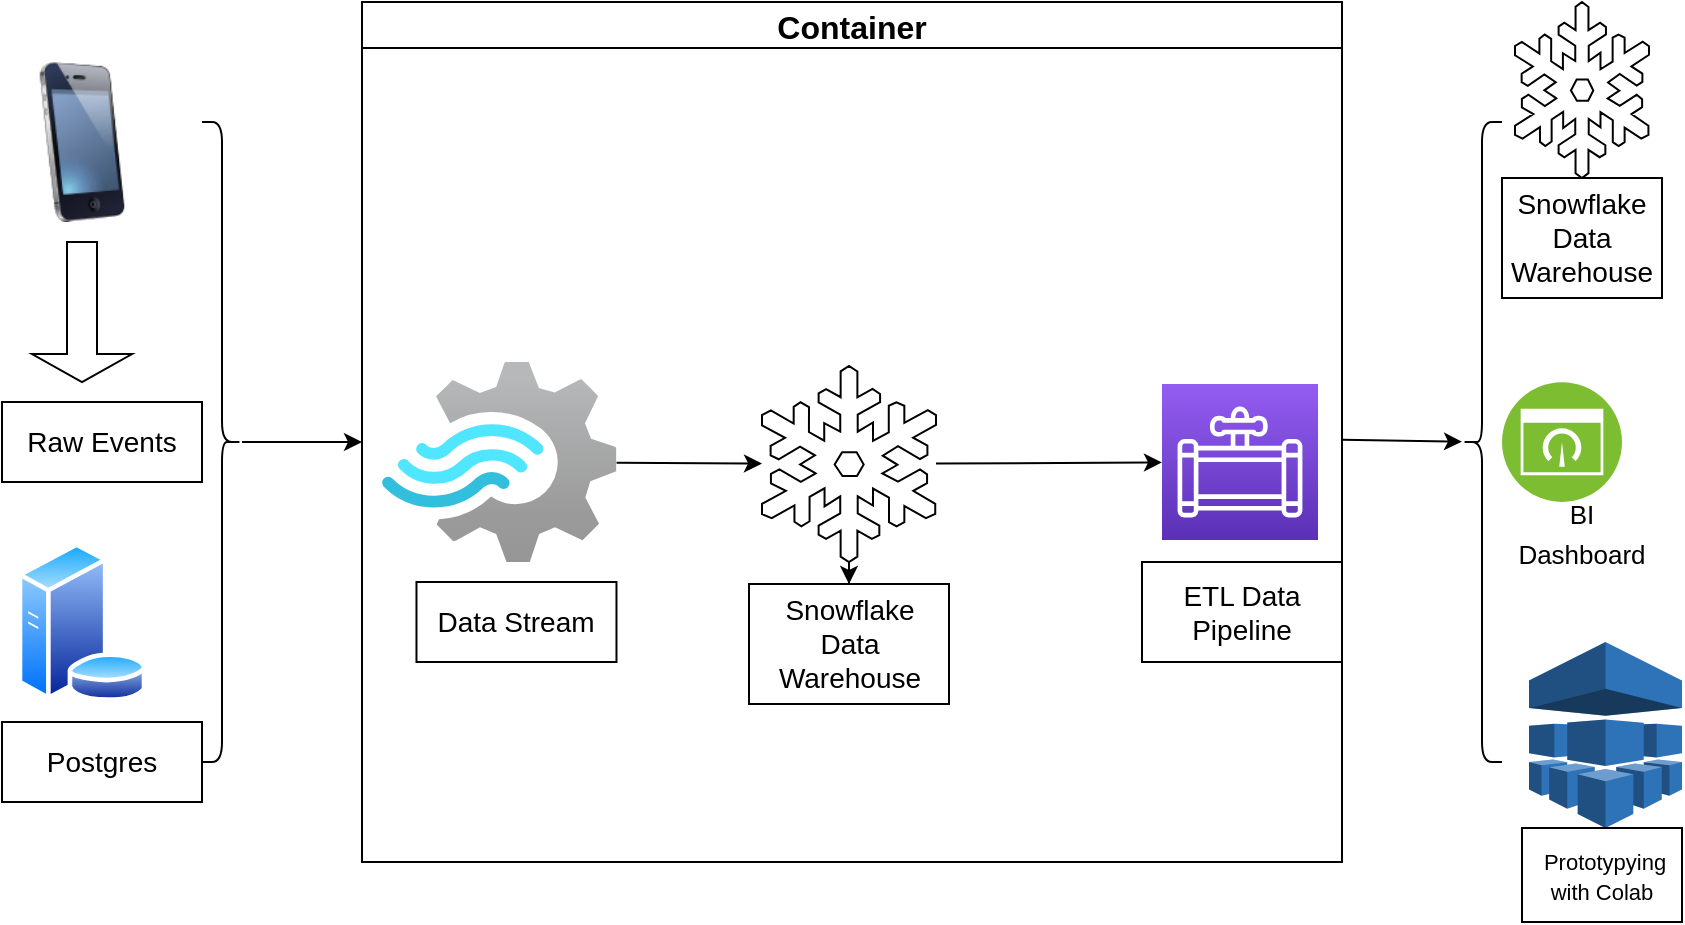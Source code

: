<mxfile>
    <diagram id="0BOTIzh6_wVNLvswh6f4" name="Page-1">
        <mxGraphModel dx="720" dy="700" grid="1" gridSize="10" guides="1" tooltips="1" connect="1" arrows="1" fold="1" page="1" pageScale="1" pageWidth="850" pageHeight="1100" math="0" shadow="0">
            <root>
                <mxCell id="0"/>
                <mxCell id="1" parent="0"/>
                <mxCell id="2" value="" style="image;html=1;image=img/lib/clip_art/telecommunication/iPhone_128x128.png" vertex="1" parent="1">
                    <mxGeometry x="10" y="120" width="80" height="80" as="geometry"/>
                </mxCell>
                <mxCell id="3" value="" style="shape=singleArrow;direction=south;whiteSpace=wrap;html=1;" vertex="1" parent="1">
                    <mxGeometry x="25" y="210" width="50" height="70" as="geometry"/>
                </mxCell>
                <UserObject label="&lt;font style=&quot;font-size: 14px;&quot;&gt;Raw Events&lt;/font&gt;" treeRoot="1" id="4">
                    <mxCell style="whiteSpace=wrap;html=1;align=center;treeFolding=1;treeMoving=1;newEdgeStyle={&quot;edgeStyle&quot;:&quot;elbowEdgeStyle&quot;,&quot;startArrow&quot;:&quot;none&quot;,&quot;endArrow&quot;:&quot;none&quot;};" vertex="1" parent="1">
                        <mxGeometry x="10" y="290" width="100" height="40" as="geometry"/>
                    </mxCell>
                </UserObject>
                <mxCell id="5" value="" style="aspect=fixed;perimeter=ellipsePerimeter;html=1;align=center;shadow=0;dashed=0;spacingTop=3;image;image=img/lib/active_directory/database_server.svg;fontSize=16;" vertex="1" parent="1">
                    <mxGeometry x="17.2" y="360" width="65.6" height="80" as="geometry"/>
                </mxCell>
                <UserObject label="&lt;font style=&quot;font-size: 14px;&quot;&gt;Postgres&lt;/font&gt;" treeRoot="1" id="6">
                    <mxCell style="whiteSpace=wrap;html=1;align=center;treeFolding=1;treeMoving=1;newEdgeStyle={&quot;edgeStyle&quot;:&quot;elbowEdgeStyle&quot;,&quot;startArrow&quot;:&quot;none&quot;,&quot;endArrow&quot;:&quot;none&quot;};" vertex="1" parent="1">
                        <mxGeometry x="10" y="450" width="100" height="40" as="geometry"/>
                    </mxCell>
                </UserObject>
                <mxCell id="10" value="" style="edgeStyle=none;html=1;fontSize=16;" edge="1" parent="1" source="7">
                    <mxGeometry relative="1" as="geometry">
                        <mxPoint x="190" y="310" as="targetPoint"/>
                    </mxGeometry>
                </mxCell>
                <mxCell id="7" value="" style="shape=curlyBracket;whiteSpace=wrap;html=1;rounded=1;flipH=1;labelPosition=right;verticalLabelPosition=middle;align=left;verticalAlign=middle;fontSize=16;" vertex="1" parent="1">
                    <mxGeometry x="110" y="150" width="20" height="320" as="geometry"/>
                </mxCell>
                <mxCell id="21" value="" style="edgeStyle=none;html=1;fontSize=16;" edge="1" parent="1" source="8" target="20">
                    <mxGeometry relative="1" as="geometry"/>
                </mxCell>
                <mxCell id="8" value="Container" style="swimlane;fontSize=16;" vertex="1" parent="1">
                    <mxGeometry x="190" y="90" width="490" height="430" as="geometry"/>
                </mxCell>
                <mxCell id="15" value="" style="edgeStyle=none;html=1;fontSize=16;" edge="1" parent="8" source="11" target="13">
                    <mxGeometry relative="1" as="geometry"/>
                </mxCell>
                <mxCell id="11" value="" style="aspect=fixed;html=1;points=[];align=center;image;fontSize=12;image=img/lib/azure2/analytics/Stream_Analytics_Jobs.svg;" vertex="1" parent="8">
                    <mxGeometry x="10" y="180" width="117.24" height="100" as="geometry"/>
                </mxCell>
                <UserObject label="&lt;font style=&quot;font-size: 14px;&quot;&gt;Data Stream&lt;/font&gt;" treeRoot="1" id="12">
                    <mxCell style="whiteSpace=wrap;html=1;align=center;treeFolding=1;treeMoving=1;newEdgeStyle={&quot;edgeStyle&quot;:&quot;elbowEdgeStyle&quot;,&quot;startArrow&quot;:&quot;none&quot;,&quot;endArrow&quot;:&quot;none&quot;};" vertex="1" parent="8">
                        <mxGeometry x="27.24" y="290" width="100" height="40" as="geometry"/>
                    </mxCell>
                </UserObject>
                <mxCell id="18" value="" style="edgeStyle=none;html=1;fontSize=16;" edge="1" parent="8" source="13" target="16">
                    <mxGeometry relative="1" as="geometry"/>
                </mxCell>
                <mxCell id="26" value="" style="edgeStyle=none;html=1;fontSize=16;" edge="1" parent="8" source="13" target="14">
                    <mxGeometry relative="1" as="geometry"/>
                </mxCell>
                <mxCell id="13" value="" style="shape=mxgraph.signs.nature.snowflake;html=1;pointerEvents=1;fillColor=none;verticalLabelPosition=bottom;verticalAlign=top;align=center;fontSize=16;" vertex="1" parent="8">
                    <mxGeometry x="200" y="182" width="87" height="98" as="geometry"/>
                </mxCell>
                <mxCell id="27" value="" style="edgeStyle=elbowEdgeStyle;html=1;elbow=horizontal;startArrow=none;endArrow=none;fontSize=16;" edge="1" parent="8" source="14" target="13">
                    <mxGeometry relative="1" as="geometry"/>
                </mxCell>
                <UserObject label="&lt;font style=&quot;font-size: 14px;&quot;&gt;Snowflake Data Warehouse&lt;/font&gt;" treeRoot="1" id="14">
                    <mxCell style="whiteSpace=wrap;html=1;align=center;treeFolding=1;treeMoving=1;newEdgeStyle={&quot;edgeStyle&quot;:&quot;elbowEdgeStyle&quot;,&quot;startArrow&quot;:&quot;none&quot;,&quot;endArrow&quot;:&quot;none&quot;};" vertex="1" parent="8">
                        <mxGeometry x="193.5" y="291" width="100" height="60" as="geometry"/>
                    </mxCell>
                </UserObject>
                <mxCell id="16" value="" style="sketch=0;points=[[0,0,0],[0.25,0,0],[0.5,0,0],[0.75,0,0],[1,0,0],[0,1,0],[0.25,1,0],[0.5,1,0],[0.75,1,0],[1,1,0],[0,0.25,0],[0,0.5,0],[0,0.75,0],[1,0.25,0],[1,0.5,0],[1,0.75,0]];outlineConnect=0;fontColor=#232F3E;gradientColor=#945DF2;gradientDirection=north;fillColor=#5A30B5;strokeColor=#ffffff;dashed=0;verticalLabelPosition=bottom;verticalAlign=top;align=center;html=1;fontSize=12;fontStyle=0;aspect=fixed;shape=mxgraph.aws4.resourceIcon;resIcon=mxgraph.aws4.data_pipeline;" vertex="1" parent="8">
                    <mxGeometry x="400" y="191" width="78" height="78" as="geometry"/>
                </mxCell>
                <UserObject label="&lt;font style=&quot;font-size: 14px;&quot;&gt;ETL Data Pipeline&lt;/font&gt;" treeRoot="1" id="19">
                    <mxCell style="whiteSpace=wrap;html=1;align=center;treeFolding=1;treeMoving=1;newEdgeStyle={&quot;edgeStyle&quot;:&quot;elbowEdgeStyle&quot;,&quot;startArrow&quot;:&quot;none&quot;,&quot;endArrow&quot;:&quot;none&quot;};" vertex="1" parent="8">
                        <mxGeometry x="390" y="280" width="100" height="50" as="geometry"/>
                    </mxCell>
                </UserObject>
                <mxCell id="20" value="" style="shape=curlyBracket;whiteSpace=wrap;html=1;rounded=1;flipH=1;labelPosition=right;verticalLabelPosition=middle;align=left;verticalAlign=middle;fontSize=16;direction=west;" vertex="1" parent="1">
                    <mxGeometry x="740" y="150" width="20" height="320" as="geometry"/>
                </mxCell>
                <mxCell id="23" value="" style="outlineConnect=0;dashed=0;verticalLabelPosition=bottom;verticalAlign=top;align=center;html=1;shape=mxgraph.aws3.machine_learning;fillColor=#2E73B8;gradientColor=none;fontSize=16;" vertex="1" parent="1">
                    <mxGeometry x="773.5" y="410" width="76.5" height="93" as="geometry"/>
                </mxCell>
                <mxCell id="24" value="" style="aspect=fixed;perimeter=ellipsePerimeter;html=1;align=center;shadow=0;dashed=0;fontColor=#4277BB;labelBackgroundColor=#ffffff;fontSize=12;spacingTop=3;image;image=img/lib/ibm/infrastructure/dashboard.svg;" vertex="1" parent="1">
                    <mxGeometry x="760" y="280" width="60" height="60" as="geometry"/>
                </mxCell>
                <mxCell id="25" value="&lt;font style=&quot;font-size: 13px;&quot;&gt;BI Dashboard&lt;/font&gt;" style="text;html=1;strokeColor=none;fillColor=none;align=center;verticalAlign=middle;whiteSpace=wrap;rounded=0;fontSize=16;" vertex="1" parent="1">
                    <mxGeometry x="760" y="340" width="80" height="30" as="geometry"/>
                </mxCell>
                <mxCell id="28" value="" style="shape=mxgraph.signs.nature.snowflake;html=1;pointerEvents=1;fillColor=none;verticalLabelPosition=bottom;verticalAlign=top;align=center;fontSize=16;" vertex="1" parent="1">
                    <mxGeometry x="766.5" y="90" width="67" height="88" as="geometry"/>
                </mxCell>
                <UserObject label="&lt;font style=&quot;font-size: 14px;&quot;&gt;Snowflake Data Warehouse&lt;/font&gt;" treeRoot="1" id="29">
                    <mxCell style="whiteSpace=wrap;html=1;align=center;treeFolding=1;treeMoving=1;newEdgeStyle={&quot;edgeStyle&quot;:&quot;elbowEdgeStyle&quot;,&quot;startArrow&quot;:&quot;none&quot;,&quot;endArrow&quot;:&quot;none&quot;};" vertex="1" parent="1">
                        <mxGeometry x="760" y="178" width="80" height="60" as="geometry"/>
                    </mxCell>
                </UserObject>
                <UserObject label="&lt;font style=&quot;font-size: 11px;&quot;&gt;&amp;nbsp;Prototypying with Colab&lt;/font&gt;" treeRoot="1" id="30">
                    <mxCell style="whiteSpace=wrap;html=1;align=center;treeFolding=1;treeMoving=1;newEdgeStyle={&quot;edgeStyle&quot;:&quot;elbowEdgeStyle&quot;,&quot;startArrow&quot;:&quot;none&quot;,&quot;endArrow&quot;:&quot;none&quot;};" vertex="1" parent="1">
                        <mxGeometry x="770" y="503" width="80" height="47" as="geometry"/>
                    </mxCell>
                </UserObject>
            </root>
        </mxGraphModel>
    </diagram>
</mxfile>